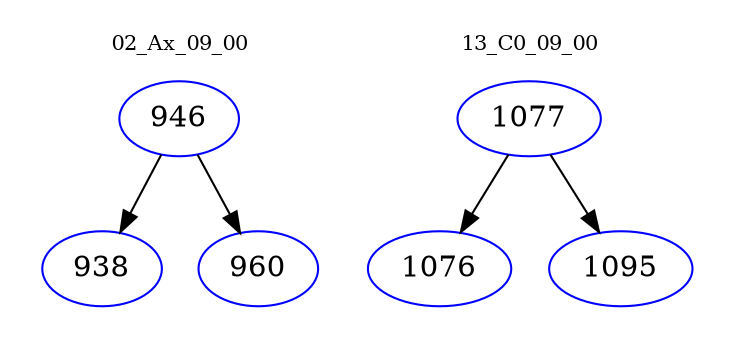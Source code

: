 digraph{
subgraph cluster_0 {
color = white
label = "02_Ax_09_00";
fontsize=10;
T0_946 [label="946", color="blue"]
T0_946 -> T0_938 [color="black"]
T0_938 [label="938", color="blue"]
T0_946 -> T0_960 [color="black"]
T0_960 [label="960", color="blue"]
}
subgraph cluster_1 {
color = white
label = "13_C0_09_00";
fontsize=10;
T1_1077 [label="1077", color="blue"]
T1_1077 -> T1_1076 [color="black"]
T1_1076 [label="1076", color="blue"]
T1_1077 -> T1_1095 [color="black"]
T1_1095 [label="1095", color="blue"]
}
}
